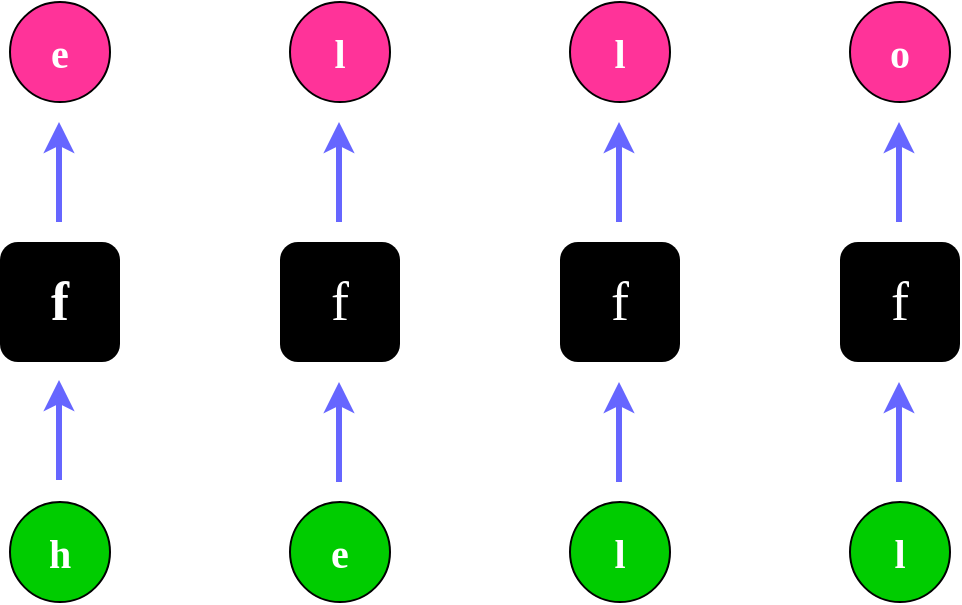 <mxfile version="24.0.7" type="device">
  <diagram name="Page-1" id="DUD_6-T85kScICrpKMMz">
    <mxGraphModel dx="1536" dy="972" grid="1" gridSize="10" guides="1" tooltips="1" connect="1" arrows="1" fold="1" page="1" pageScale="1" pageWidth="850" pageHeight="1100" math="0" shadow="0">
      <root>
        <mxCell id="0" />
        <mxCell id="1" parent="0" />
        <mxCell id="LGyqkTtVOXbUGTZdzTyq-1" value="&lt;font size=&quot;1&quot; data-font-src=&quot;https://fonts.googleapis.com/css?family=Italianno&quot; face=&quot;Italianno&quot; style=&quot;&quot; color=&quot;#ffffff&quot;&gt;&lt;b style=&quot;font-size: 27px;&quot;&gt;f&lt;/b&gt;&lt;/font&gt;" style="rounded=1;whiteSpace=wrap;html=1;fillColor=#000000;strokeColor=none;fontColor=#FF6666;" parent="1" vertex="1">
          <mxGeometry x="20" y="300" width="60" height="60" as="geometry" />
        </mxCell>
        <mxCell id="LGyqkTtVOXbUGTZdzTyq-2" value="&lt;font color=&quot;#ffffff&quot; face=&quot;Italianno&quot; style=&quot;font-size: 27px;&quot;&gt;f&lt;/font&gt;" style="rounded=1;whiteSpace=wrap;html=1;fillColor=#000000;strokeColor=none;fontColor=#FF6666;" parent="1" vertex="1">
          <mxGeometry x="160" y="300" width="60" height="60" as="geometry" />
        </mxCell>
        <mxCell id="LGyqkTtVOXbUGTZdzTyq-4" value="&lt;span style=&quot;color: rgb(255, 255, 255); font-family: Italianno; font-size: 27px;&quot;&gt;f&lt;/span&gt;" style="rounded=1;whiteSpace=wrap;html=1;fillColor=#000000;strokeColor=none;fontColor=#FF6666;" parent="1" vertex="1">
          <mxGeometry x="300" y="300" width="60" height="60" as="geometry" />
        </mxCell>
        <mxCell id="LGyqkTtVOXbUGTZdzTyq-5" value="&lt;span style=&quot;color: rgb(255, 255, 255); font-family: Italianno; font-size: 27px;&quot;&gt;f&lt;/span&gt;" style="rounded=1;whiteSpace=wrap;html=1;fillColor=#000000;strokeColor=none;fontColor=#FF6666;" parent="1" vertex="1">
          <mxGeometry x="440" y="300" width="60" height="60" as="geometry" />
        </mxCell>
        <mxCell id="LGyqkTtVOXbUGTZdzTyq-11" style="edgeStyle=orthogonalEdgeStyle;rounded=0;orthogonalLoop=1;jettySize=auto;html=1;exitX=0.5;exitY=0;exitDx=0;exitDy=0;strokeWidth=3;strokeColor=#6666FF;fontColor=#FF6666;" parent="1" edge="1">
          <mxGeometry relative="1" as="geometry">
            <mxPoint x="49.5" y="419" as="sourcePoint" />
            <mxPoint x="49.5" y="369" as="targetPoint" />
          </mxGeometry>
        </mxCell>
        <mxCell id="hK792VXiPIr8ubialXFB-1" value="&lt;font face=&quot;Ubuntu&quot; style=&quot;font-size: 20px;&quot;&gt;&lt;b&gt;h&lt;/b&gt;&lt;/font&gt;" style="ellipse;whiteSpace=wrap;html=1;aspect=fixed;fillColor=#00CC00;fontColor=#FFFFFF;" vertex="1" parent="1">
          <mxGeometry x="25" y="430" width="50" height="50" as="geometry" />
        </mxCell>
        <mxCell id="hK792VXiPIr8ubialXFB-2" style="edgeStyle=orthogonalEdgeStyle;rounded=0;orthogonalLoop=1;jettySize=auto;html=1;exitX=0.5;exitY=0;exitDx=0;exitDy=0;strokeWidth=3;strokeColor=#6666FF;fontColor=#FF6666;" edge="1" parent="1">
          <mxGeometry relative="1" as="geometry">
            <mxPoint x="49.5" y="290" as="sourcePoint" />
            <mxPoint x="49.5" y="240" as="targetPoint" />
          </mxGeometry>
        </mxCell>
        <mxCell id="hK792VXiPIr8ubialXFB-3" value="&lt;font face=&quot;Ubuntu&quot;&gt;&lt;span style=&quot;font-size: 20px;&quot;&gt;&lt;b&gt;e&lt;/b&gt;&lt;/span&gt;&lt;/font&gt;" style="ellipse;whiteSpace=wrap;html=1;aspect=fixed;fillColor=#FF3399;fontColor=#FFFFFF;" vertex="1" parent="1">
          <mxGeometry x="25" y="180" width="50" height="50" as="geometry" />
        </mxCell>
        <mxCell id="hK792VXiPIr8ubialXFB-4" value="&lt;font face=&quot;Ubuntu&quot;&gt;&lt;span style=&quot;font-size: 20px;&quot;&gt;&lt;b&gt;l&lt;/b&gt;&lt;/span&gt;&lt;/font&gt;" style="ellipse;whiteSpace=wrap;html=1;aspect=fixed;fillColor=#FF3399;fontColor=#FFFFFF;" vertex="1" parent="1">
          <mxGeometry x="165" y="180" width="50" height="50" as="geometry" />
        </mxCell>
        <mxCell id="hK792VXiPIr8ubialXFB-5" value="&lt;font face=&quot;Ubuntu&quot;&gt;&lt;span style=&quot;font-size: 20px;&quot;&gt;&lt;b&gt;l&lt;/b&gt;&lt;/span&gt;&lt;/font&gt;" style="ellipse;whiteSpace=wrap;html=1;aspect=fixed;fillColor=#FF3399;fontColor=#FFFFFF;" vertex="1" parent="1">
          <mxGeometry x="305" y="180" width="50" height="50" as="geometry" />
        </mxCell>
        <mxCell id="hK792VXiPIr8ubialXFB-6" value="&lt;font face=&quot;Ubuntu&quot;&gt;&lt;span style=&quot;font-size: 20px;&quot;&gt;&lt;b&gt;o&lt;/b&gt;&lt;/span&gt;&lt;/font&gt;" style="ellipse;whiteSpace=wrap;html=1;aspect=fixed;fillColor=#FF3399;fontColor=#FFFFFF;" vertex="1" parent="1">
          <mxGeometry x="445" y="180" width="50" height="50" as="geometry" />
        </mxCell>
        <mxCell id="hK792VXiPIr8ubialXFB-8" style="edgeStyle=orthogonalEdgeStyle;rounded=0;orthogonalLoop=1;jettySize=auto;html=1;exitX=0.5;exitY=0;exitDx=0;exitDy=0;strokeWidth=3;strokeColor=#6666FF;fontColor=#FF6666;" edge="1" parent="1">
          <mxGeometry relative="1" as="geometry">
            <mxPoint x="189.5" y="290" as="sourcePoint" />
            <mxPoint x="189.5" y="240" as="targetPoint" />
          </mxGeometry>
        </mxCell>
        <mxCell id="hK792VXiPIr8ubialXFB-9" style="edgeStyle=orthogonalEdgeStyle;rounded=0;orthogonalLoop=1;jettySize=auto;html=1;exitX=0.5;exitY=0;exitDx=0;exitDy=0;strokeWidth=3;strokeColor=#6666FF;fontColor=#FF6666;" edge="1" parent="1">
          <mxGeometry relative="1" as="geometry">
            <mxPoint x="329.5" y="290" as="sourcePoint" />
            <mxPoint x="329.5" y="240" as="targetPoint" />
          </mxGeometry>
        </mxCell>
        <mxCell id="hK792VXiPIr8ubialXFB-10" style="edgeStyle=orthogonalEdgeStyle;rounded=0;orthogonalLoop=1;jettySize=auto;html=1;exitX=0.5;exitY=0;exitDx=0;exitDy=0;strokeWidth=3;strokeColor=#6666FF;fontColor=#FF6666;" edge="1" parent="1">
          <mxGeometry relative="1" as="geometry">
            <mxPoint x="469.5" y="290" as="sourcePoint" />
            <mxPoint x="469.5" y="240" as="targetPoint" />
          </mxGeometry>
        </mxCell>
        <mxCell id="hK792VXiPIr8ubialXFB-11" value="&lt;font face=&quot;Ubuntu&quot; style=&quot;font-size: 20px;&quot;&gt;&lt;b&gt;e&lt;/b&gt;&lt;/font&gt;" style="ellipse;whiteSpace=wrap;html=1;aspect=fixed;fillColor=#00CC00;fontColor=#FFFFFF;" vertex="1" parent="1">
          <mxGeometry x="165" y="430" width="50" height="50" as="geometry" />
        </mxCell>
        <mxCell id="hK792VXiPIr8ubialXFB-12" value="&lt;font face=&quot;Ubuntu&quot; style=&quot;font-size: 20px;&quot;&gt;&lt;b&gt;l&lt;/b&gt;&lt;/font&gt;" style="ellipse;whiteSpace=wrap;html=1;aspect=fixed;fillColor=#00CC00;fontColor=#FFFFFF;" vertex="1" parent="1">
          <mxGeometry x="305" y="430" width="50" height="50" as="geometry" />
        </mxCell>
        <mxCell id="hK792VXiPIr8ubialXFB-13" value="&lt;font face=&quot;Ubuntu&quot; style=&quot;font-size: 20px;&quot;&gt;&lt;b&gt;l&lt;/b&gt;&lt;/font&gt;" style="ellipse;whiteSpace=wrap;html=1;aspect=fixed;fillColor=#00CC00;fontColor=#FFFFFF;" vertex="1" parent="1">
          <mxGeometry x="445" y="430" width="50" height="50" as="geometry" />
        </mxCell>
        <mxCell id="hK792VXiPIr8ubialXFB-14" style="edgeStyle=orthogonalEdgeStyle;rounded=0;orthogonalLoop=1;jettySize=auto;html=1;exitX=0.5;exitY=0;exitDx=0;exitDy=0;strokeWidth=3;strokeColor=#6666FF;fontColor=#FF6666;" edge="1" parent="1">
          <mxGeometry relative="1" as="geometry">
            <mxPoint x="189.5" y="420" as="sourcePoint" />
            <mxPoint x="189.5" y="370" as="targetPoint" />
          </mxGeometry>
        </mxCell>
        <mxCell id="hK792VXiPIr8ubialXFB-15" style="edgeStyle=orthogonalEdgeStyle;rounded=0;orthogonalLoop=1;jettySize=auto;html=1;exitX=0.5;exitY=0;exitDx=0;exitDy=0;strokeWidth=3;strokeColor=#6666FF;fontColor=#FF6666;" edge="1" parent="1">
          <mxGeometry relative="1" as="geometry">
            <mxPoint x="329.5" y="420" as="sourcePoint" />
            <mxPoint x="329.5" y="370" as="targetPoint" />
          </mxGeometry>
        </mxCell>
        <mxCell id="hK792VXiPIr8ubialXFB-16" style="edgeStyle=orthogonalEdgeStyle;rounded=0;orthogonalLoop=1;jettySize=auto;html=1;exitX=0.5;exitY=0;exitDx=0;exitDy=0;strokeWidth=3;strokeColor=#6666FF;fontColor=#FF6666;" edge="1" parent="1">
          <mxGeometry relative="1" as="geometry">
            <mxPoint x="469.5" y="420" as="sourcePoint" />
            <mxPoint x="469.5" y="370" as="targetPoint" />
          </mxGeometry>
        </mxCell>
      </root>
    </mxGraphModel>
  </diagram>
</mxfile>
